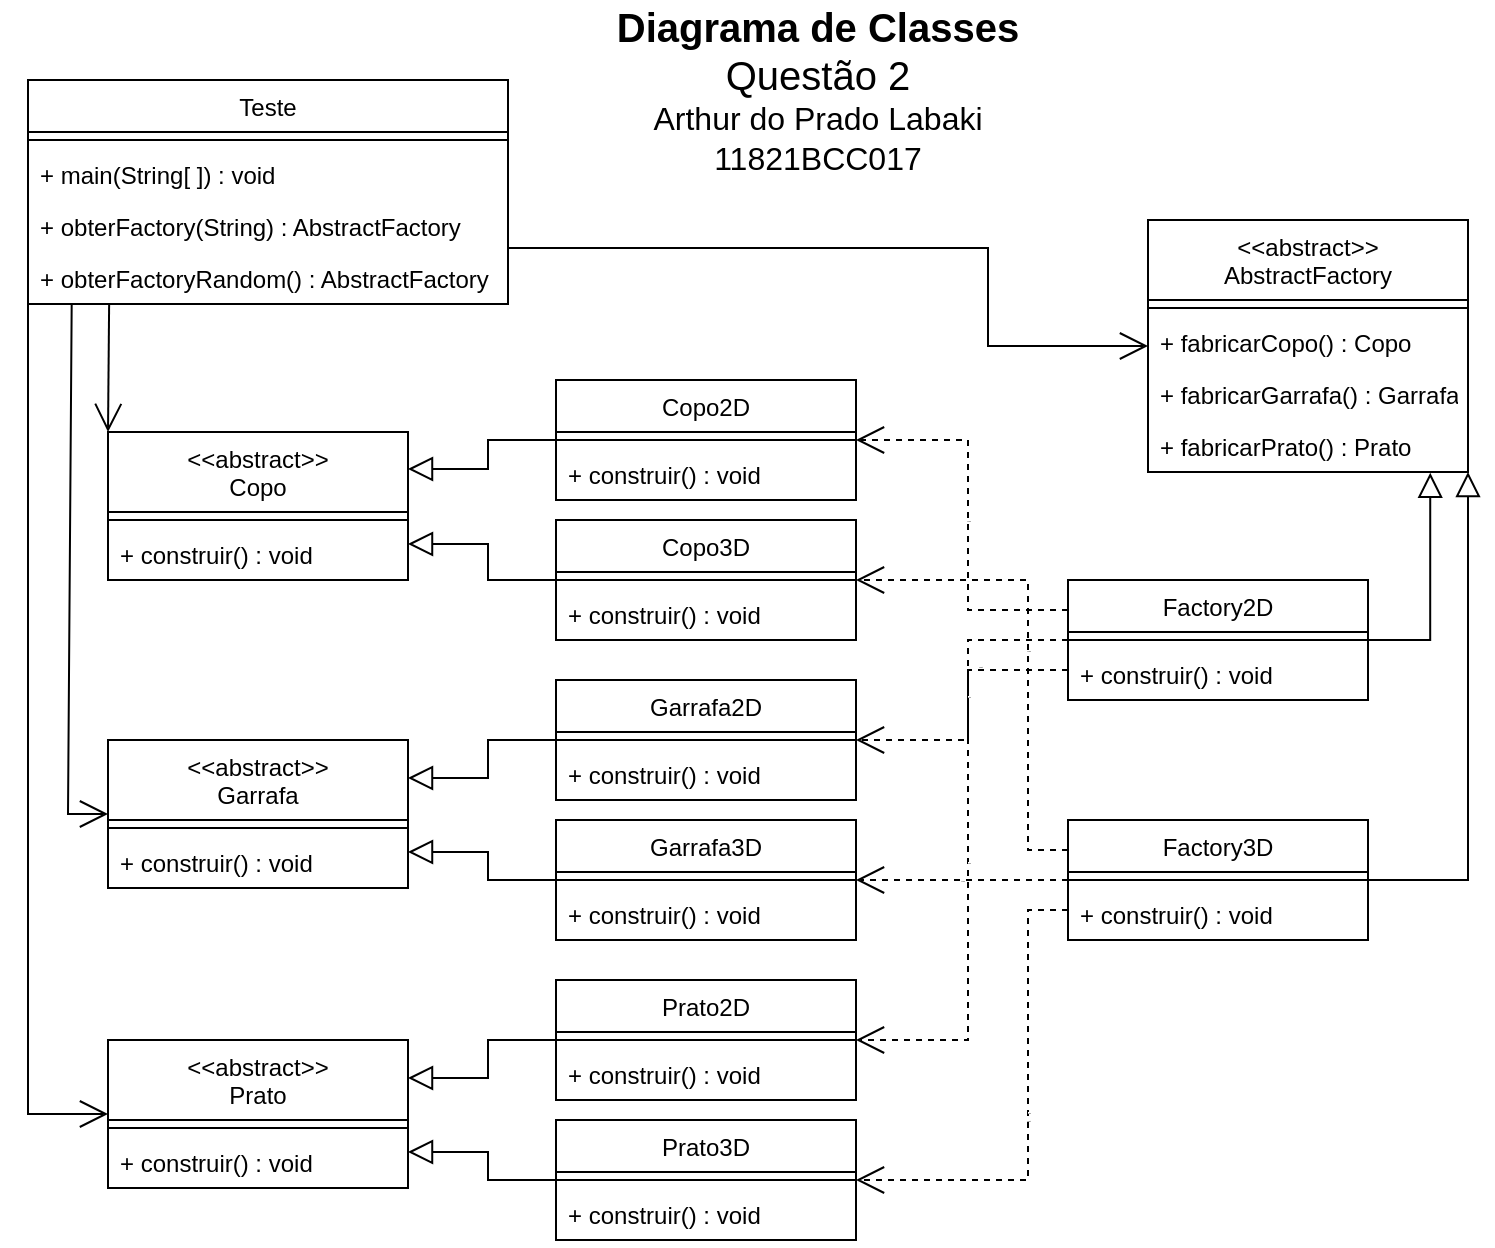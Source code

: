 <mxfile version="17.1.4" type="device"><diagram id="LyqhukJEdT1DO9X6UXVi" name="Page-1"><mxGraphModel dx="1422" dy="705" grid="1" gridSize="10" guides="1" tooltips="1" connect="1" arrows="1" fold="1" page="1" pageScale="1" pageWidth="827" pageHeight="1169" math="0" shadow="0"><root><mxCell id="0"/><mxCell id="1" parent="0"/><mxCell id="2hEo4CGPiYibOInm1jwz-1" value="&lt;font&gt;&lt;b style=&quot;font-size: 20px&quot;&gt;Diagrama de Classes &lt;/b&gt;&lt;br&gt;&lt;span style=&quot;font-size: 20px&quot;&gt;Questão 2&lt;/span&gt;&lt;br&gt;&lt;/font&gt;&lt;font style=&quot;font-size: 16px&quot;&gt;Arthur do Prado Labaki&lt;br&gt;11821BCC017&lt;/font&gt;" style="text;html=1;strokeColor=none;fillColor=none;align=center;verticalAlign=middle;whiteSpace=wrap;rounded=0;" vertex="1" parent="1"><mxGeometry x="320" y="40" width="230" height="90" as="geometry"/></mxCell><mxCell id="2hEo4CGPiYibOInm1jwz-12" value="&lt;&lt;abstract&gt;&gt;&#10;AbstractFactory" style="swimlane;fontStyle=0;align=center;verticalAlign=top;childLayout=stackLayout;horizontal=1;startSize=40;horizontalStack=0;resizeParent=1;resizeLast=0;collapsible=1;marginBottom=0;rounded=0;shadow=0;strokeWidth=1;" vertex="1" parent="1"><mxGeometry x="600" y="150" width="160" height="126" as="geometry"><mxRectangle x="600" y="150" width="160" height="26" as="alternateBounds"/></mxGeometry></mxCell><mxCell id="2hEo4CGPiYibOInm1jwz-13" value="" style="line;html=1;strokeWidth=1;align=left;verticalAlign=middle;spacingTop=-1;spacingLeft=3;spacingRight=3;rotatable=0;labelPosition=right;points=[];portConstraint=eastwest;" vertex="1" parent="2hEo4CGPiYibOInm1jwz-12"><mxGeometry y="40" width="160" height="8" as="geometry"/></mxCell><mxCell id="2hEo4CGPiYibOInm1jwz-14" value="+ fabricarCopo() : Copo" style="text;align=left;verticalAlign=top;spacingLeft=4;spacingRight=4;overflow=hidden;rotatable=0;points=[[0,0.5],[1,0.5]];portConstraint=eastwest;" vertex="1" parent="2hEo4CGPiYibOInm1jwz-12"><mxGeometry y="48" width="160" height="26" as="geometry"/></mxCell><mxCell id="2hEo4CGPiYibOInm1jwz-98" value="+ fabricarGarrafa() : Garrafa" style="text;align=left;verticalAlign=top;spacingLeft=4;spacingRight=4;overflow=hidden;rotatable=0;points=[[0,0.5],[1,0.5]];portConstraint=eastwest;" vertex="1" parent="2hEo4CGPiYibOInm1jwz-12"><mxGeometry y="74" width="160" height="26" as="geometry"/></mxCell><mxCell id="2hEo4CGPiYibOInm1jwz-97" value="+ fabricarPrato() : Prato" style="text;align=left;verticalAlign=top;spacingLeft=4;spacingRight=4;overflow=hidden;rotatable=0;points=[[0,0.5],[1,0.5]];portConstraint=eastwest;" vertex="1" parent="2hEo4CGPiYibOInm1jwz-12"><mxGeometry y="100" width="160" height="26" as="geometry"/></mxCell><mxCell id="2hEo4CGPiYibOInm1jwz-28" value="Factory3D" style="swimlane;fontStyle=0;align=center;verticalAlign=top;childLayout=stackLayout;horizontal=1;startSize=26;horizontalStack=0;resizeParent=1;resizeLast=0;collapsible=1;marginBottom=0;rounded=0;shadow=0;strokeWidth=1;" vertex="1" parent="1"><mxGeometry x="560" y="450" width="150" height="60" as="geometry"><mxRectangle x="560" y="450" width="160" height="26" as="alternateBounds"/></mxGeometry></mxCell><mxCell id="2hEo4CGPiYibOInm1jwz-29" value="" style="line;html=1;strokeWidth=1;align=left;verticalAlign=middle;spacingTop=-1;spacingLeft=3;spacingRight=3;rotatable=0;labelPosition=right;points=[];portConstraint=eastwest;" vertex="1" parent="2hEo4CGPiYibOInm1jwz-28"><mxGeometry y="26" width="150" height="8" as="geometry"/></mxCell><mxCell id="2hEo4CGPiYibOInm1jwz-30" value="+ construir() : void" style="text;align=left;verticalAlign=top;spacingLeft=4;spacingRight=4;overflow=hidden;rotatable=0;points=[[0,0.5],[1,0.5]];portConstraint=eastwest;" vertex="1" parent="2hEo4CGPiYibOInm1jwz-28"><mxGeometry y="34" width="150" height="26" as="geometry"/></mxCell><mxCell id="2hEo4CGPiYibOInm1jwz-64" value="Factory2D" style="swimlane;fontStyle=0;align=center;verticalAlign=top;childLayout=stackLayout;horizontal=1;startSize=26;horizontalStack=0;resizeParent=1;resizeLast=0;collapsible=1;marginBottom=0;rounded=0;shadow=0;strokeWidth=1;" vertex="1" parent="1"><mxGeometry x="560" y="330" width="150" height="60" as="geometry"><mxRectangle x="560" y="330" width="160" height="26" as="alternateBounds"/></mxGeometry></mxCell><mxCell id="2hEo4CGPiYibOInm1jwz-65" value="" style="line;html=1;strokeWidth=1;align=left;verticalAlign=middle;spacingTop=-1;spacingLeft=3;spacingRight=3;rotatable=0;labelPosition=right;points=[];portConstraint=eastwest;" vertex="1" parent="2hEo4CGPiYibOInm1jwz-64"><mxGeometry y="26" width="150" height="8" as="geometry"/></mxCell><mxCell id="2hEo4CGPiYibOInm1jwz-99" value="+ construir() : void" style="text;align=left;verticalAlign=top;spacingLeft=4;spacingRight=4;overflow=hidden;rotatable=0;points=[[0,0.5],[1,0.5]];portConstraint=eastwest;" vertex="1" parent="2hEo4CGPiYibOInm1jwz-64"><mxGeometry y="34" width="150" height="26" as="geometry"/></mxCell><mxCell id="2hEo4CGPiYibOInm1jwz-67" value="Teste" style="swimlane;fontStyle=0;align=center;verticalAlign=top;childLayout=stackLayout;horizontal=1;startSize=26;horizontalStack=0;resizeParent=1;resizeLast=0;collapsible=1;marginBottom=0;rounded=0;shadow=0;strokeWidth=1;" vertex="1" parent="1"><mxGeometry x="40" y="80" width="240" height="112" as="geometry"><mxRectangle x="40" y="80" width="160" height="26" as="alternateBounds"/></mxGeometry></mxCell><mxCell id="2hEo4CGPiYibOInm1jwz-68" value="" style="line;html=1;strokeWidth=1;align=left;verticalAlign=middle;spacingTop=-1;spacingLeft=3;spacingRight=3;rotatable=0;labelPosition=right;points=[];portConstraint=eastwest;" vertex="1" parent="2hEo4CGPiYibOInm1jwz-67"><mxGeometry y="26" width="240" height="8" as="geometry"/></mxCell><mxCell id="2hEo4CGPiYibOInm1jwz-100" value="+ main(String[ ]) : void" style="text;align=left;verticalAlign=top;spacingLeft=4;spacingRight=4;overflow=hidden;rotatable=0;points=[[0,0.5],[1,0.5]];portConstraint=eastwest;" vertex="1" parent="2hEo4CGPiYibOInm1jwz-67"><mxGeometry y="34" width="240" height="26" as="geometry"/></mxCell><mxCell id="2hEo4CGPiYibOInm1jwz-102" value="+ obterFactory(String) : AbstractFactory" style="text;align=left;verticalAlign=top;spacingLeft=4;spacingRight=4;overflow=hidden;rotatable=0;points=[[0,0.5],[1,0.5]];portConstraint=eastwest;" vertex="1" parent="2hEo4CGPiYibOInm1jwz-67"><mxGeometry y="60" width="240" height="26" as="geometry"/></mxCell><mxCell id="2hEo4CGPiYibOInm1jwz-103" value="+ obterFactoryRandom() : AbstractFactory" style="text;align=left;verticalAlign=top;spacingLeft=4;spacingRight=4;overflow=hidden;rotatable=0;points=[[0,0.5],[1,0.5]];portConstraint=eastwest;" vertex="1" parent="2hEo4CGPiYibOInm1jwz-67"><mxGeometry y="86" width="240" height="26" as="geometry"/></mxCell><mxCell id="2hEo4CGPiYibOInm1jwz-70" value="&lt;&lt;abstract&gt;&gt;&#10;Prato" style="swimlane;fontStyle=0;align=center;verticalAlign=top;childLayout=stackLayout;horizontal=1;startSize=40;horizontalStack=0;resizeParent=1;resizeLast=0;collapsible=1;marginBottom=0;rounded=0;shadow=0;strokeWidth=1;" vertex="1" parent="1"><mxGeometry x="80" y="560" width="150" height="74" as="geometry"><mxRectangle x="80" y="548" width="160" height="26" as="alternateBounds"/></mxGeometry></mxCell><mxCell id="2hEo4CGPiYibOInm1jwz-71" value="" style="line;html=1;strokeWidth=1;align=left;verticalAlign=middle;spacingTop=-1;spacingLeft=3;spacingRight=3;rotatable=0;labelPosition=right;points=[];portConstraint=eastwest;" vertex="1" parent="2hEo4CGPiYibOInm1jwz-70"><mxGeometry y="40" width="150" height="8" as="geometry"/></mxCell><mxCell id="2hEo4CGPiYibOInm1jwz-104" value="+ construir() : void" style="text;align=left;verticalAlign=top;spacingLeft=4;spacingRight=4;overflow=hidden;rotatable=0;points=[[0,0.5],[1,0.5]];portConstraint=eastwest;" vertex="1" parent="2hEo4CGPiYibOInm1jwz-70"><mxGeometry y="48" width="150" height="26" as="geometry"/></mxCell><mxCell id="2hEo4CGPiYibOInm1jwz-73" value="Prato2D" style="swimlane;fontStyle=0;align=center;verticalAlign=top;childLayout=stackLayout;horizontal=1;startSize=26;horizontalStack=0;resizeParent=1;resizeLast=0;collapsible=1;marginBottom=0;rounded=0;shadow=0;strokeWidth=1;" vertex="1" parent="1"><mxGeometry x="304" y="530" width="150" height="60" as="geometry"><mxRectangle x="304" y="530" width="160" height="26" as="alternateBounds"/></mxGeometry></mxCell><mxCell id="2hEo4CGPiYibOInm1jwz-74" value="" style="line;html=1;strokeWidth=1;align=left;verticalAlign=middle;spacingTop=-1;spacingLeft=3;spacingRight=3;rotatable=0;labelPosition=right;points=[];portConstraint=eastwest;" vertex="1" parent="2hEo4CGPiYibOInm1jwz-73"><mxGeometry y="26" width="150" height="8" as="geometry"/></mxCell><mxCell id="2hEo4CGPiYibOInm1jwz-111" value="+ construir() : void" style="text;align=left;verticalAlign=top;spacingLeft=4;spacingRight=4;overflow=hidden;rotatable=0;points=[[0,0.5],[1,0.5]];portConstraint=eastwest;" vertex="1" parent="2hEo4CGPiYibOInm1jwz-73"><mxGeometry y="34" width="150" height="26" as="geometry"/></mxCell><mxCell id="2hEo4CGPiYibOInm1jwz-76" value="Prato3D" style="swimlane;fontStyle=0;align=center;verticalAlign=top;childLayout=stackLayout;horizontal=1;startSize=26;horizontalStack=0;resizeParent=1;resizeLast=0;collapsible=1;marginBottom=0;rounded=0;shadow=0;strokeWidth=1;" vertex="1" parent="1"><mxGeometry x="304" y="600" width="150" height="60" as="geometry"><mxRectangle x="304" y="600" width="160" height="26" as="alternateBounds"/></mxGeometry></mxCell><mxCell id="2hEo4CGPiYibOInm1jwz-77" value="" style="line;html=1;strokeWidth=1;align=left;verticalAlign=middle;spacingTop=-1;spacingLeft=3;spacingRight=3;rotatable=0;labelPosition=right;points=[];portConstraint=eastwest;" vertex="1" parent="2hEo4CGPiYibOInm1jwz-76"><mxGeometry y="26" width="150" height="8" as="geometry"/></mxCell><mxCell id="2hEo4CGPiYibOInm1jwz-112" value="+ construir() : void" style="text;align=left;verticalAlign=top;spacingLeft=4;spacingRight=4;overflow=hidden;rotatable=0;points=[[0,0.5],[1,0.5]];portConstraint=eastwest;" vertex="1" parent="2hEo4CGPiYibOInm1jwz-76"><mxGeometry y="34" width="150" height="26" as="geometry"/></mxCell><mxCell id="2hEo4CGPiYibOInm1jwz-79" value="&lt;&lt;abstract&gt;&gt;&#10;Garrafa" style="swimlane;fontStyle=0;align=center;verticalAlign=top;childLayout=stackLayout;horizontal=1;startSize=40;horizontalStack=0;resizeParent=1;resizeLast=0;collapsible=1;marginBottom=0;rounded=0;shadow=0;strokeWidth=1;" vertex="1" parent="1"><mxGeometry x="80" y="410" width="150" height="74" as="geometry"><mxRectangle x="80" y="400" width="160" height="26" as="alternateBounds"/></mxGeometry></mxCell><mxCell id="2hEo4CGPiYibOInm1jwz-80" value="" style="line;html=1;strokeWidth=1;align=left;verticalAlign=middle;spacingTop=-1;spacingLeft=3;spacingRight=3;rotatable=0;labelPosition=right;points=[];portConstraint=eastwest;" vertex="1" parent="2hEo4CGPiYibOInm1jwz-79"><mxGeometry y="40" width="150" height="8" as="geometry"/></mxCell><mxCell id="2hEo4CGPiYibOInm1jwz-105" value="+ construir() : void" style="text;align=left;verticalAlign=top;spacingLeft=4;spacingRight=4;overflow=hidden;rotatable=0;points=[[0,0.5],[1,0.5]];portConstraint=eastwest;" vertex="1" parent="2hEo4CGPiYibOInm1jwz-79"><mxGeometry y="48" width="150" height="26" as="geometry"/></mxCell><mxCell id="2hEo4CGPiYibOInm1jwz-82" value="Garrafa3D" style="swimlane;fontStyle=0;align=center;verticalAlign=top;childLayout=stackLayout;horizontal=1;startSize=26;horizontalStack=0;resizeParent=1;resizeLast=0;collapsible=1;marginBottom=0;rounded=0;shadow=0;strokeWidth=1;" vertex="1" parent="1"><mxGeometry x="304" y="450" width="150" height="60" as="geometry"><mxRectangle x="304" y="450" width="160" height="26" as="alternateBounds"/></mxGeometry></mxCell><mxCell id="2hEo4CGPiYibOInm1jwz-83" value="" style="line;html=1;strokeWidth=1;align=left;verticalAlign=middle;spacingTop=-1;spacingLeft=3;spacingRight=3;rotatable=0;labelPosition=right;points=[];portConstraint=eastwest;" vertex="1" parent="2hEo4CGPiYibOInm1jwz-82"><mxGeometry y="26" width="150" height="8" as="geometry"/></mxCell><mxCell id="2hEo4CGPiYibOInm1jwz-110" value="+ construir() : void" style="text;align=left;verticalAlign=top;spacingLeft=4;spacingRight=4;overflow=hidden;rotatable=0;points=[[0,0.5],[1,0.5]];portConstraint=eastwest;" vertex="1" parent="2hEo4CGPiYibOInm1jwz-82"><mxGeometry y="34" width="150" height="26" as="geometry"/></mxCell><mxCell id="2hEo4CGPiYibOInm1jwz-85" value="Garrafa2D" style="swimlane;fontStyle=0;align=center;verticalAlign=top;childLayout=stackLayout;horizontal=1;startSize=26;horizontalStack=0;resizeParent=1;resizeLast=0;collapsible=1;marginBottom=0;rounded=0;shadow=0;strokeWidth=1;" vertex="1" parent="1"><mxGeometry x="304" y="380" width="150" height="60" as="geometry"><mxRectangle x="304" y="380" width="160" height="26" as="alternateBounds"/></mxGeometry></mxCell><mxCell id="2hEo4CGPiYibOInm1jwz-86" value="" style="line;html=1;strokeWidth=1;align=left;verticalAlign=middle;spacingTop=-1;spacingLeft=3;spacingRight=3;rotatable=0;labelPosition=right;points=[];portConstraint=eastwest;" vertex="1" parent="2hEo4CGPiYibOInm1jwz-85"><mxGeometry y="26" width="150" height="8" as="geometry"/></mxCell><mxCell id="2hEo4CGPiYibOInm1jwz-109" value="+ construir() : void" style="text;align=left;verticalAlign=top;spacingLeft=4;spacingRight=4;overflow=hidden;rotatable=0;points=[[0,0.5],[1,0.5]];portConstraint=eastwest;" vertex="1" parent="2hEo4CGPiYibOInm1jwz-85"><mxGeometry y="34" width="150" height="26" as="geometry"/></mxCell><mxCell id="2hEo4CGPiYibOInm1jwz-88" value="&lt;&lt;abstract&gt;&gt;&#10;Copo" style="swimlane;fontStyle=0;align=center;verticalAlign=top;childLayout=stackLayout;horizontal=1;startSize=40;horizontalStack=0;resizeParent=1;resizeLast=0;collapsible=1;marginBottom=0;rounded=0;shadow=0;strokeWidth=1;" vertex="1" parent="1"><mxGeometry x="80" y="256" width="150" height="74" as="geometry"><mxRectangle x="80" y="240" width="160" height="26" as="alternateBounds"/></mxGeometry></mxCell><mxCell id="2hEo4CGPiYibOInm1jwz-89" value="" style="line;html=1;strokeWidth=1;align=left;verticalAlign=middle;spacingTop=-1;spacingLeft=3;spacingRight=3;rotatable=0;labelPosition=right;points=[];portConstraint=eastwest;" vertex="1" parent="2hEo4CGPiYibOInm1jwz-88"><mxGeometry y="40" width="150" height="8" as="geometry"/></mxCell><mxCell id="2hEo4CGPiYibOInm1jwz-106" value="+ construir() : void" style="text;align=left;verticalAlign=top;spacingLeft=4;spacingRight=4;overflow=hidden;rotatable=0;points=[[0,0.5],[1,0.5]];portConstraint=eastwest;" vertex="1" parent="2hEo4CGPiYibOInm1jwz-88"><mxGeometry y="48" width="150" height="26" as="geometry"/></mxCell><mxCell id="2hEo4CGPiYibOInm1jwz-91" value="Copo2D" style="swimlane;fontStyle=0;align=center;verticalAlign=top;childLayout=stackLayout;horizontal=1;startSize=26;horizontalStack=0;resizeParent=1;resizeLast=0;collapsible=1;marginBottom=0;rounded=0;shadow=0;strokeWidth=1;" vertex="1" parent="1"><mxGeometry x="304" y="230" width="150" height="60" as="geometry"><mxRectangle x="304" y="230" width="160" height="26" as="alternateBounds"/></mxGeometry></mxCell><mxCell id="2hEo4CGPiYibOInm1jwz-92" value="" style="line;html=1;strokeWidth=1;align=left;verticalAlign=middle;spacingTop=-1;spacingLeft=3;spacingRight=3;rotatable=0;labelPosition=right;points=[];portConstraint=eastwest;" vertex="1" parent="2hEo4CGPiYibOInm1jwz-91"><mxGeometry y="26" width="150" height="8" as="geometry"/></mxCell><mxCell id="2hEo4CGPiYibOInm1jwz-107" value="+ construir() : void" style="text;align=left;verticalAlign=top;spacingLeft=4;spacingRight=4;overflow=hidden;rotatable=0;points=[[0,0.5],[1,0.5]];portConstraint=eastwest;" vertex="1" parent="2hEo4CGPiYibOInm1jwz-91"><mxGeometry y="34" width="150" height="26" as="geometry"/></mxCell><mxCell id="2hEo4CGPiYibOInm1jwz-94" value="Copo3D" style="swimlane;fontStyle=0;align=center;verticalAlign=top;childLayout=stackLayout;horizontal=1;startSize=26;horizontalStack=0;resizeParent=1;resizeLast=0;collapsible=1;marginBottom=0;rounded=0;shadow=0;strokeWidth=1;" vertex="1" parent="1"><mxGeometry x="304" y="300" width="150" height="60" as="geometry"><mxRectangle x="304" y="300" width="160" height="26" as="alternateBounds"/></mxGeometry></mxCell><mxCell id="2hEo4CGPiYibOInm1jwz-95" value="" style="line;html=1;strokeWidth=1;align=left;verticalAlign=middle;spacingTop=-1;spacingLeft=3;spacingRight=3;rotatable=0;labelPosition=right;points=[];portConstraint=eastwest;" vertex="1" parent="2hEo4CGPiYibOInm1jwz-94"><mxGeometry y="26" width="150" height="8" as="geometry"/></mxCell><mxCell id="2hEo4CGPiYibOInm1jwz-108" value="+ construir() : void" style="text;align=left;verticalAlign=top;spacingLeft=4;spacingRight=4;overflow=hidden;rotatable=0;points=[[0,0.5],[1,0.5]];portConstraint=eastwest;" vertex="1" parent="2hEo4CGPiYibOInm1jwz-94"><mxGeometry y="34" width="150" height="26" as="geometry"/></mxCell><mxCell id="2hEo4CGPiYibOInm1jwz-113" value="" style="endArrow=open;endFill=1;endSize=12;html=1;rounded=0;exitX=1;exitY=0.75;exitDx=0;exitDy=0;entryX=0;entryY=0.5;entryDx=0;entryDy=0;" edge="1" parent="1" source="2hEo4CGPiYibOInm1jwz-67" target="2hEo4CGPiYibOInm1jwz-12"><mxGeometry width="160" relative="1" as="geometry"><mxPoint x="240" y="140" as="sourcePoint"/><mxPoint x="570" y="180" as="targetPoint"/><Array as="points"><mxPoint x="520" y="164"/><mxPoint x="520" y="213"/></Array></mxGeometry></mxCell><mxCell id="2hEo4CGPiYibOInm1jwz-115" value="" style="endArrow=open;endFill=1;endSize=12;html=1;rounded=0;entryX=0;entryY=0;entryDx=0;entryDy=0;exitX=0.169;exitY=1.015;exitDx=0;exitDy=0;exitPerimeter=0;" edge="1" parent="1" source="2hEo4CGPiYibOInm1jwz-103" target="2hEo4CGPiYibOInm1jwz-88"><mxGeometry width="160" relative="1" as="geometry"><mxPoint x="100" y="200" as="sourcePoint"/><mxPoint x="490" y="140" as="targetPoint"/></mxGeometry></mxCell><mxCell id="2hEo4CGPiYibOInm1jwz-116" value="" style="endArrow=open;endFill=1;endSize=12;html=1;rounded=0;entryX=0;entryY=0.5;entryDx=0;entryDy=0;exitX=0.091;exitY=1.015;exitDx=0;exitDy=0;exitPerimeter=0;" edge="1" parent="1" source="2hEo4CGPiYibOInm1jwz-103" target="2hEo4CGPiYibOInm1jwz-79"><mxGeometry width="160" relative="1" as="geometry"><mxPoint x="70" y="210" as="sourcePoint"/><mxPoint x="490" y="140" as="targetPoint"/><Array as="points"><mxPoint x="60" y="447"/></Array></mxGeometry></mxCell><mxCell id="2hEo4CGPiYibOInm1jwz-117" value="" style="endArrow=open;endFill=1;endSize=12;html=1;rounded=0;exitX=0;exitY=1;exitDx=0;exitDy=0;entryX=0;entryY=0.5;entryDx=0;entryDy=0;" edge="1" parent="1" source="2hEo4CGPiYibOInm1jwz-67" target="2hEo4CGPiYibOInm1jwz-70"><mxGeometry width="160" relative="1" as="geometry"><mxPoint x="330" y="140" as="sourcePoint"/><mxPoint x="490" y="140" as="targetPoint"/><Array as="points"><mxPoint x="40" y="597"/></Array></mxGeometry></mxCell><mxCell id="2hEo4CGPiYibOInm1jwz-119" value="" style="endArrow=block;endSize=10;endFill=0;shadow=0;strokeWidth=1;rounded=0;edgeStyle=orthogonalEdgeStyle;elbow=vertical;entryX=0.882;entryY=1.015;entryDx=0;entryDy=0;exitX=1;exitY=0.5;exitDx=0;exitDy=0;entryPerimeter=0;" edge="1" parent="1" source="2hEo4CGPiYibOInm1jwz-64" target="2hEo4CGPiYibOInm1jwz-97"><mxGeometry width="160" relative="1" as="geometry"><mxPoint x="595" y="370" as="sourcePoint"/><mxPoint x="740" y="300" as="targetPoint"/><Array as="points"><mxPoint x="741" y="360"/></Array></mxGeometry></mxCell><mxCell id="2hEo4CGPiYibOInm1jwz-120" value="" style="endArrow=block;endSize=10;endFill=0;shadow=0;strokeWidth=1;rounded=0;edgeStyle=orthogonalEdgeStyle;elbow=vertical;exitX=1;exitY=0.5;exitDx=0;exitDy=0;entryX=1;entryY=1;entryDx=0;entryDy=0;" edge="1" parent="1" source="2hEo4CGPiYibOInm1jwz-28" target="2hEo4CGPiYibOInm1jwz-12"><mxGeometry width="160" relative="1" as="geometry"><mxPoint x="605" y="380" as="sourcePoint"/><mxPoint x="605" y="256" as="targetPoint"/><Array as="points"><mxPoint x="760" y="480"/></Array></mxGeometry></mxCell><mxCell id="2hEo4CGPiYibOInm1jwz-121" value="" style="endArrow=block;endSize=10;endFill=0;shadow=0;strokeWidth=1;rounded=0;edgeStyle=orthogonalEdgeStyle;elbow=vertical;entryX=1;entryY=0.25;entryDx=0;entryDy=0;exitX=0;exitY=0.5;exitDx=0;exitDy=0;" edge="1" parent="1" source="2hEo4CGPiYibOInm1jwz-91" target="2hEo4CGPiYibOInm1jwz-88"><mxGeometry width="160" relative="1" as="geometry"><mxPoint x="270" y="250" as="sourcePoint"/><mxPoint x="260" y="380" as="targetPoint"/><Array as="points"><mxPoint x="270" y="260"/><mxPoint x="270" y="275"/></Array></mxGeometry></mxCell><mxCell id="2hEo4CGPiYibOInm1jwz-122" value="" style="endArrow=block;endSize=10;endFill=0;shadow=0;strokeWidth=1;rounded=0;edgeStyle=orthogonalEdgeStyle;elbow=vertical;exitX=0;exitY=0.5;exitDx=0;exitDy=0;entryX=1;entryY=0.75;entryDx=0;entryDy=0;" edge="1" parent="1" source="2hEo4CGPiYibOInm1jwz-94" target="2hEo4CGPiYibOInm1jwz-88"><mxGeometry width="160" relative="1" as="geometry"><mxPoint x="270" y="225" as="sourcePoint"/><mxPoint x="270" y="349" as="targetPoint"/><Array as="points"><mxPoint x="270" y="330"/><mxPoint x="270" y="312"/><mxPoint x="230" y="312"/></Array></mxGeometry></mxCell><mxCell id="2hEo4CGPiYibOInm1jwz-123" value="" style="endArrow=block;endSize=10;endFill=0;shadow=0;strokeWidth=1;rounded=0;edgeStyle=orthogonalEdgeStyle;elbow=vertical;entryX=1;entryY=0.75;entryDx=0;entryDy=0;exitX=0;exitY=0.5;exitDx=0;exitDy=0;" edge="1" parent="1" source="2hEo4CGPiYibOInm1jwz-82" target="2hEo4CGPiYibOInm1jwz-79"><mxGeometry width="160" relative="1" as="geometry"><mxPoint x="250" y="460" as="sourcePoint"/><mxPoint x="240" y="460" as="targetPoint"/><Array as="points"><mxPoint x="270" y="480"/><mxPoint x="270" y="466"/><mxPoint x="230" y="466"/></Array></mxGeometry></mxCell><mxCell id="2hEo4CGPiYibOInm1jwz-124" value="" style="endArrow=block;endSize=10;endFill=0;shadow=0;strokeWidth=1;rounded=0;edgeStyle=orthogonalEdgeStyle;elbow=vertical;entryX=1;entryY=0.25;entryDx=0;entryDy=0;exitX=0;exitY=0.5;exitDx=0;exitDy=0;" edge="1" parent="1" source="2hEo4CGPiYibOInm1jwz-85" target="2hEo4CGPiYibOInm1jwz-79"><mxGeometry width="160" relative="1" as="geometry"><mxPoint x="270" y="390" as="sourcePoint"/><mxPoint x="260" y="400" as="targetPoint"/><Array as="points"><mxPoint x="270" y="410"/><mxPoint x="270" y="429"/><mxPoint x="230" y="429"/></Array></mxGeometry></mxCell><mxCell id="2hEo4CGPiYibOInm1jwz-125" value="" style="endArrow=block;endSize=10;endFill=0;shadow=0;strokeWidth=1;rounded=0;edgeStyle=orthogonalEdgeStyle;elbow=vertical;entryX=1;entryY=0.25;entryDx=0;entryDy=0;exitX=0;exitY=0.5;exitDx=0;exitDy=0;" edge="1" parent="1" source="2hEo4CGPiYibOInm1jwz-73" target="2hEo4CGPiYibOInm1jwz-70"><mxGeometry width="160" relative="1" as="geometry"><mxPoint x="270" y="520" as="sourcePoint"/><mxPoint x="300" y="534" as="targetPoint"/><Array as="points"><mxPoint x="270" y="560"/><mxPoint x="270" y="579"/><mxPoint x="230" y="579"/></Array></mxGeometry></mxCell><mxCell id="2hEo4CGPiYibOInm1jwz-126" value="" style="endArrow=block;endSize=10;endFill=0;shadow=0;strokeWidth=1;rounded=0;edgeStyle=orthogonalEdgeStyle;elbow=vertical;entryX=1;entryY=0.75;entryDx=0;entryDy=0;exitX=0;exitY=0.5;exitDx=0;exitDy=0;" edge="1" parent="1" source="2hEo4CGPiYibOInm1jwz-76" target="2hEo4CGPiYibOInm1jwz-70"><mxGeometry width="160" relative="1" as="geometry"><mxPoint x="270" y="620" as="sourcePoint"/><mxPoint x="310" y="544" as="targetPoint"/><Array as="points"><mxPoint x="270" y="630"/><mxPoint x="270" y="616"/><mxPoint x="230" y="616"/></Array></mxGeometry></mxCell><mxCell id="2hEo4CGPiYibOInm1jwz-132" value="Use" style="endArrow=open;endSize=12;dashed=1;html=1;rounded=0;fontSize=1;exitX=0;exitY=0.25;exitDx=0;exitDy=0;entryX=1;entryY=0.5;entryDx=0;entryDy=0;" edge="1" parent="1" source="2hEo4CGPiYibOInm1jwz-64" target="2hEo4CGPiYibOInm1jwz-91"><mxGeometry width="160" relative="1" as="geometry"><mxPoint x="520" y="350" as="sourcePoint"/><mxPoint x="500" y="280" as="targetPoint"/><Array as="points"><mxPoint x="510" y="345"/><mxPoint x="510" y="260"/></Array></mxGeometry></mxCell><mxCell id="2hEo4CGPiYibOInm1jwz-133" value="Use" style="endArrow=open;endSize=12;dashed=1;html=1;rounded=0;fontSize=1;exitX=0;exitY=0.5;exitDx=0;exitDy=0;entryX=1;entryY=0.5;entryDx=0;entryDy=0;" edge="1" parent="1" source="2hEo4CGPiYibOInm1jwz-64" target="2hEo4CGPiYibOInm1jwz-85"><mxGeometry width="160" relative="1" as="geometry"><mxPoint x="550" y="423.5" as="sourcePoint"/><mxPoint x="454" y="330" as="targetPoint"/><Array as="points"><mxPoint x="510" y="360"/><mxPoint x="510" y="410"/></Array></mxGeometry></mxCell><mxCell id="2hEo4CGPiYibOInm1jwz-134" value="Use" style="endArrow=open;endSize=12;dashed=1;html=1;rounded=0;fontSize=1;entryX=1;entryY=0.5;entryDx=0;entryDy=0;exitX=0;exitY=0.75;exitDx=0;exitDy=0;" edge="1" parent="1" source="2hEo4CGPiYibOInm1jwz-64" target="2hEo4CGPiYibOInm1jwz-73"><mxGeometry width="160" relative="1" as="geometry"><mxPoint x="520" y="330" as="sourcePoint"/><mxPoint x="484" y="263" as="targetPoint"/><Array as="points"><mxPoint x="510" y="375"/><mxPoint x="510" y="560"/></Array></mxGeometry></mxCell><mxCell id="2hEo4CGPiYibOInm1jwz-140" value="Text" style="edgeLabel;html=1;align=center;verticalAlign=middle;resizable=0;points=[];fontSize=1;" vertex="1" connectable="0" parent="2hEo4CGPiYibOInm1jwz-134"><mxGeometry x="-0.696" y="-2" relative="1" as="geometry"><mxPoint as="offset"/></mxGeometry></mxCell><mxCell id="2hEo4CGPiYibOInm1jwz-138" value="Text" style="text;html=1;align=center;verticalAlign=middle;resizable=0;points=[];autosize=1;strokeColor=none;fillColor=none;fontSize=1;" vertex="1" parent="1"><mxGeometry x="520" y="590" width="40" height="20" as="geometry"/></mxCell><mxCell id="2hEo4CGPiYibOInm1jwz-139" value="Use" style="endArrow=open;endSize=12;dashed=1;html=1;rounded=0;fontSize=1;exitX=0;exitY=0.75;exitDx=0;exitDy=0;entryX=1;entryY=0.5;entryDx=0;entryDy=0;" edge="1" parent="1" source="2hEo4CGPiYibOInm1jwz-28" target="2hEo4CGPiYibOInm1jwz-76"><mxGeometry width="160" relative="1" as="geometry"><mxPoint x="500" y="610" as="sourcePoint"/><mxPoint x="660" y="610" as="targetPoint"/><Array as="points"><mxPoint x="540" y="495"/><mxPoint x="540" y="630"/></Array></mxGeometry></mxCell><mxCell id="2hEo4CGPiYibOInm1jwz-141" value="Use" style="endArrow=open;endSize=12;dashed=1;html=1;rounded=0;fontSize=1;exitX=0;exitY=0.5;exitDx=0;exitDy=0;entryX=1;entryY=0.5;entryDx=0;entryDy=0;" edge="1" parent="1" source="2hEo4CGPiYibOInm1jwz-28" target="2hEo4CGPiYibOInm1jwz-82"><mxGeometry width="160" relative="1" as="geometry"><mxPoint x="590" y="570" as="sourcePoint"/><mxPoint x="750" y="570" as="targetPoint"/><Array as="points"><mxPoint x="540" y="480"/></Array></mxGeometry></mxCell><mxCell id="2hEo4CGPiYibOInm1jwz-142" value="Use" style="endArrow=open;endSize=12;dashed=1;html=1;rounded=0;fontSize=1;exitX=0;exitY=0.25;exitDx=0;exitDy=0;entryX=1;entryY=0.5;entryDx=0;entryDy=0;" edge="1" parent="1" source="2hEo4CGPiYibOInm1jwz-28" target="2hEo4CGPiYibOInm1jwz-94"><mxGeometry width="160" relative="1" as="geometry"><mxPoint x="600" y="580" as="sourcePoint"/><mxPoint x="490" y="360" as="targetPoint"/><Array as="points"><mxPoint x="540" y="465"/><mxPoint x="540" y="330"/></Array></mxGeometry></mxCell></root></mxGraphModel></diagram></mxfile>
